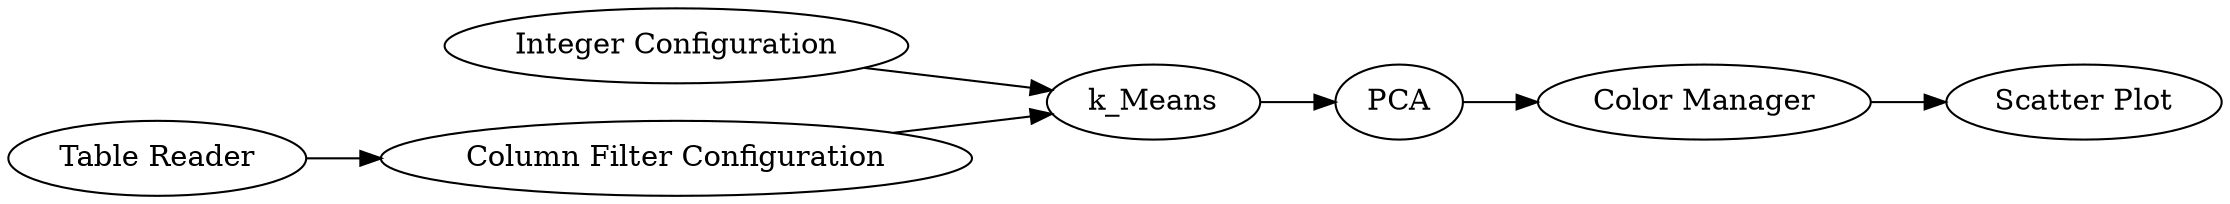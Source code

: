 digraph {
	2 [label=k_Means]
	3 [label=PCA]
	4 [label="Color Manager"]
	5 [label="Scatter Plot"]
	6 [label="Integer Configuration"]
	7 [label="Column Filter Configuration"]
	8 [label="Table Reader"]
	2 -> 3
	3 -> 4
	4 -> 5
	6 -> 2
	7 -> 2
	8 -> 7
	rankdir=LR
}
